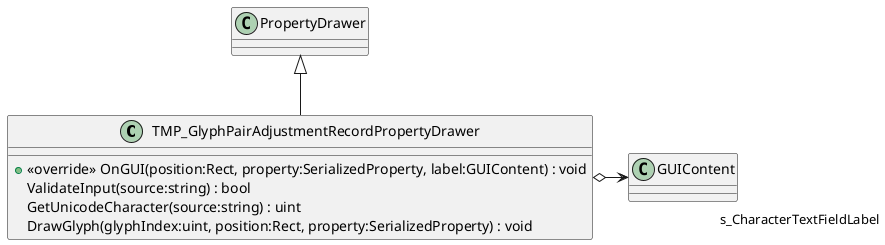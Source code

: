 @startuml
class TMP_GlyphPairAdjustmentRecordPropertyDrawer {
    + <<override>> OnGUI(position:Rect, property:SerializedProperty, label:GUIContent) : void
    ValidateInput(source:string) : bool
    GetUnicodeCharacter(source:string) : uint
    DrawGlyph(glyphIndex:uint, position:Rect, property:SerializedProperty) : void
}
PropertyDrawer <|-- TMP_GlyphPairAdjustmentRecordPropertyDrawer
TMP_GlyphPairAdjustmentRecordPropertyDrawer o-> "s_CharacterTextFieldLabel" GUIContent
@enduml
